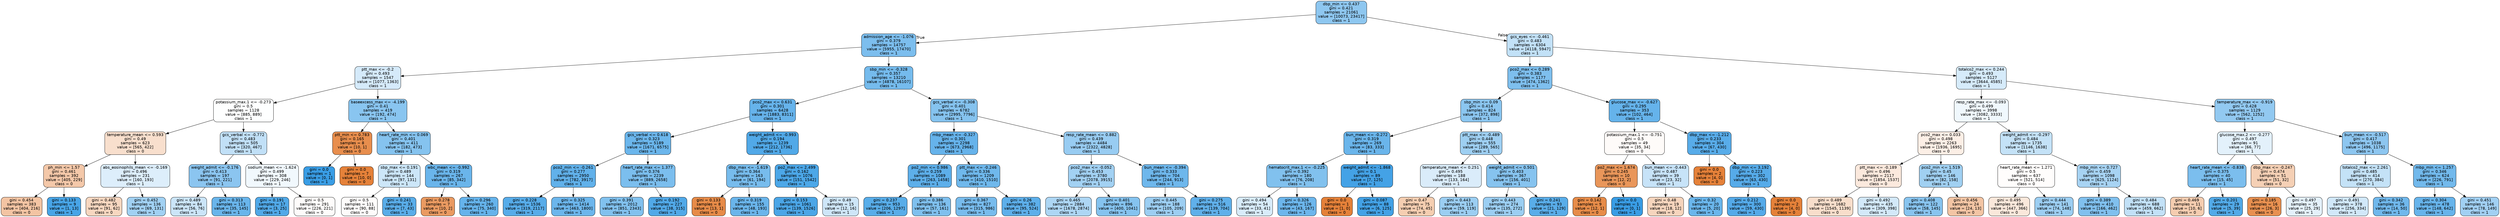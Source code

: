 digraph Tree {
node [shape=box, style="filled, rounded", color="black", fontname="helvetica"] ;
edge [fontname="helvetica"] ;
0 [label="dbp_min <= 0.437\ngini = 0.421\nsamples = 21061\nvalue = [10073, 23417]\nclass = 1", fillcolor="#8ec7f0"] ;
1 [label="admission_age <= -1.076\ngini = 0.379\nsamples = 14757\nvalue = [5955, 17470]\nclass = 1", fillcolor="#7cbeee"] ;
0 -> 1 [labeldistance=2.5, labelangle=45, headlabel="True"] ;
2 [label="ptt_max <= -0.2\ngini = 0.493\nsamples = 1547\nvalue = [1077, 1363]\nclass = 1", fillcolor="#d5eafa"] ;
1 -> 2 ;
3 [label="potassium_max.1 <= -0.273\ngini = 0.5\nsamples = 1128\nvalue = [885, 889]\nclass = 1", fillcolor="#feffff"] ;
2 -> 3 ;
4 [label="temperature_mean <= 0.593\ngini = 0.49\nsamples = 623\nvalue = [565, 422]\nclass = 0", fillcolor="#f8dfcd"] ;
3 -> 4 ;
5 [label="ph_min <= 1.57\ngini = 0.461\nsamples = 392\nvalue = [405, 229]\nclass = 0", fillcolor="#f4c8a9"] ;
4 -> 5 ;
6 [label="gini = 0.454\nsamples = 383\nvalue = [404, 216]\nclass = 0", fillcolor="#f3c4a3"] ;
5 -> 6 ;
7 [label="gini = 0.133\nsamples = 9\nvalue = [1, 13]\nclass = 1", fillcolor="#48a5e7"] ;
5 -> 7 ;
8 [label="abs_eosinophils_mean <= -0.169\ngini = 0.496\nsamples = 231\nvalue = [160, 193]\nclass = 1", fillcolor="#ddeefb"] ;
4 -> 8 ;
9 [label="gini = 0.482\nsamples = 95\nvalue = [91, 62]\nclass = 0", fillcolor="#f7d7c0"] ;
8 -> 9 ;
10 [label="gini = 0.452\nsamples = 136\nvalue = [69, 131]\nclass = 1", fillcolor="#a1d1f3"] ;
8 -> 10 ;
11 [label="gcs_verbal <= -0.772\ngini = 0.483\nsamples = 505\nvalue = [320, 467]\nclass = 1", fillcolor="#c1e0f7"] ;
3 -> 11 ;
12 [label="weight_admit <= -0.176\ngini = 0.413\nsamples = 197\nvalue = [91, 221]\nclass = 1", fillcolor="#8bc5f0"] ;
11 -> 12 ;
13 [label="gini = 0.489\nsamples = 84\nvalue = [56, 76]\nclass = 1", fillcolor="#cbe5f8"] ;
12 -> 13 ;
14 [label="gini = 0.313\nsamples = 113\nvalue = [35, 145]\nclass = 1", fillcolor="#69b5eb"] ;
12 -> 14 ;
15 [label="sodium_mean <= -1.624\ngini = 0.499\nsamples = 308\nvalue = [229, 246]\nclass = 1", fillcolor="#f1f8fd"] ;
11 -> 15 ;
16 [label="gini = 0.191\nsamples = 17\nvalue = [3, 25]\nclass = 1", fillcolor="#51a9e8"] ;
15 -> 16 ;
17 [label="gini = 0.5\nsamples = 291\nvalue = [226, 221]\nclass = 0", fillcolor="#fefcfb"] ;
15 -> 17 ;
18 [label="baseexcess_max <= -4.199\ngini = 0.41\nsamples = 419\nvalue = [192, 474]\nclass = 1", fillcolor="#89c5f0"] ;
2 -> 18 ;
19 [label="ptt_min <= 0.783\ngini = 0.165\nsamples = 8\nvalue = [10, 1]\nclass = 0", fillcolor="#e88e4d"] ;
18 -> 19 ;
20 [label="gini = 0.0\nsamples = 1\nvalue = [0, 1]\nclass = 1", fillcolor="#399de5"] ;
19 -> 20 ;
21 [label="gini = 0.0\nsamples = 7\nvalue = [10, 0]\nclass = 0", fillcolor="#e58139"] ;
19 -> 21 ;
22 [label="heart_rate_min <= 0.069\ngini = 0.401\nsamples = 411\nvalue = [182, 473]\nclass = 1", fillcolor="#85c3ef"] ;
18 -> 22 ;
23 [label="sbp_max <= 0.191\ngini = 0.489\nsamples = 144\nvalue = [97, 131]\nclass = 1", fillcolor="#cce6f8"] ;
22 -> 23 ;
24 [label="gini = 0.5\nsamples = 111\nvalue = [90, 88]\nclass = 0", fillcolor="#fefcfb"] ;
23 -> 24 ;
25 [label="gini = 0.241\nsamples = 33\nvalue = [7, 43]\nclass = 1", fillcolor="#59ade9"] ;
23 -> 25 ;
26 [label="wbc_mean <= -0.992\ngini = 0.319\nsamples = 267\nvalue = [85, 342]\nclass = 1", fillcolor="#6ab5eb"] ;
22 -> 26 ;
27 [label="gini = 0.278\nsamples = 7\nvalue = [10, 2]\nclass = 0", fillcolor="#ea9a61"] ;
26 -> 27 ;
28 [label="gini = 0.296\nsamples = 260\nvalue = [75, 340]\nclass = 1", fillcolor="#65b3eb"] ;
26 -> 28 ;
29 [label="sbp_min <= -0.328\ngini = 0.357\nsamples = 13210\nvalue = [4878, 16107]\nclass = 1", fillcolor="#75bbed"] ;
1 -> 29 ;
30 [label="pco2_max <= 0.631\ngini = 0.301\nsamples = 6428\nvalue = [1883, 8311]\nclass = 1", fillcolor="#66b3eb"] ;
29 -> 30 ;
31 [label="gcs_verbal <= 0.618\ngini = 0.323\nsamples = 5189\nvalue = [1671, 6575]\nclass = 1", fillcolor="#6bb6ec"] ;
30 -> 31 ;
32 [label="pco2_min <= -0.261\ngini = 0.277\nsamples = 2950\nvalue = [782, 3917]\nclass = 1", fillcolor="#61b1ea"] ;
31 -> 32 ;
33 [label="gini = 0.228\nsamples = 1536\nvalue = [319, 2117]\nclass = 1", fillcolor="#57ace9"] ;
32 -> 33 ;
34 [label="gini = 0.325\nsamples = 1414\nvalue = [463, 1800]\nclass = 1", fillcolor="#6cb6ec"] ;
32 -> 34 ;
35 [label="heart_rate_max <= 1.377\ngini = 0.376\nsamples = 2239\nvalue = [889, 2658]\nclass = 1", fillcolor="#7bbeee"] ;
31 -> 35 ;
36 [label="gini = 0.391\nsamples = 2012\nvalue = [851, 2343]\nclass = 1", fillcolor="#81c1ee"] ;
35 -> 36 ;
37 [label="gini = 0.192\nsamples = 227\nvalue = [38, 315]\nclass = 1", fillcolor="#51a9e8"] ;
35 -> 37 ;
38 [label="weight_admit <= -0.993\ngini = 0.194\nsamples = 1239\nvalue = [212, 1736]\nclass = 1", fillcolor="#51a9e8"] ;
30 -> 38 ;
39 [label="dbp_max <= -1.619\ngini = 0.364\nsamples = 163\nvalue = [61, 194]\nclass = 1", fillcolor="#77bced"] ;
38 -> 39 ;
40 [label="gini = 0.133\nsamples = 8\nvalue = [13, 1]\nclass = 0", fillcolor="#e78b48"] ;
39 -> 40 ;
41 [label="gini = 0.319\nsamples = 155\nvalue = [48, 193]\nclass = 1", fillcolor="#6ab5eb"] ;
39 -> 41 ;
42 [label="po2_max <= 2.499\ngini = 0.162\nsamples = 1076\nvalue = [151, 1542]\nclass = 1", fillcolor="#4ca7e8"] ;
38 -> 42 ;
43 [label="gini = 0.153\nsamples = 1061\nvalue = [139, 1526]\nclass = 1", fillcolor="#4ba6e7"] ;
42 -> 43 ;
44 [label="gini = 0.49\nsamples = 15\nvalue = [12, 16]\nclass = 1", fillcolor="#cee6f8"] ;
42 -> 44 ;
45 [label="gcs_verbal <= -0.308\ngini = 0.401\nsamples = 6782\nvalue = [2995, 7796]\nclass = 1", fillcolor="#85c3ef"] ;
29 -> 45 ;
46 [label="mbp_mean <= -0.327\ngini = 0.301\nsamples = 2298\nvalue = [673, 2968]\nclass = 1", fillcolor="#66b3eb"] ;
45 -> 46 ;
47 [label="po2_min <= 0.986\ngini = 0.259\nsamples = 1089\nvalue = [263, 1458]\nclass = 1", fillcolor="#5dafea"] ;
46 -> 47 ;
48 [label="gini = 0.237\nsamples = 953\nvalue = [206, 1297]\nclass = 1", fillcolor="#58ade9"] ;
47 -> 48 ;
49 [label="gini = 0.386\nsamples = 136\nvalue = [57, 161]\nclass = 1", fillcolor="#7fc0ee"] ;
47 -> 49 ;
50 [label="ptt_max <= -0.246\ngini = 0.336\nsamples = 1209\nvalue = [410, 1510]\nclass = 1", fillcolor="#6fb8ec"] ;
46 -> 50 ;
51 [label="gini = 0.367\nsamples = 827\nvalue = [315, 986]\nclass = 1", fillcolor="#78bced"] ;
50 -> 51 ;
52 [label="gini = 0.26\nsamples = 382\nvalue = [95, 524]\nclass = 1", fillcolor="#5dafea"] ;
50 -> 52 ;
53 [label="resp_rate_mean <= 0.882\ngini = 0.439\nsamples = 4484\nvalue = [2322, 4828]\nclass = 1", fillcolor="#98ccf2"] ;
45 -> 53 ;
54 [label="pco2_max <= -0.052\ngini = 0.453\nsamples = 3780\nvalue = [2078, 3915]\nclass = 1", fillcolor="#a2d1f3"] ;
53 -> 54 ;
55 [label="gini = 0.465\nsamples = 2884\nvalue = [1678, 2874]\nclass = 1", fillcolor="#add6f4"] ;
54 -> 55 ;
56 [label="gini = 0.401\nsamples = 896\nvalue = [400, 1041]\nclass = 1", fillcolor="#85c3ef"] ;
54 -> 56 ;
57 [label="bun_mean <= -0.394\ngini = 0.333\nsamples = 704\nvalue = [244, 913]\nclass = 1", fillcolor="#6eb7ec"] ;
53 -> 57 ;
58 [label="gini = 0.445\nsamples = 188\nvalue = [105, 209]\nclass = 1", fillcolor="#9ccef2"] ;
57 -> 58 ;
59 [label="gini = 0.275\nsamples = 516\nvalue = [139, 704]\nclass = 1", fillcolor="#60b0ea"] ;
57 -> 59 ;
60 [label="gcs_eyes <= -0.461\ngini = 0.483\nsamples = 6304\nvalue = [4118, 5947]\nclass = 1", fillcolor="#c2e1f7"] ;
0 -> 60 [labeldistance=2.5, labelangle=-45, headlabel="False"] ;
61 [label="pco2_max <= 0.289\ngini = 0.383\nsamples = 1177\nvalue = [474, 1362]\nclass = 1", fillcolor="#7ebfee"] ;
60 -> 61 ;
62 [label="sbp_min <= 0.09\ngini = 0.414\nsamples = 824\nvalue = [372, 898]\nclass = 1", fillcolor="#8bc6f0"] ;
61 -> 62 ;
63 [label="bun_mean <= -0.272\ngini = 0.319\nsamples = 269\nvalue = [83, 333]\nclass = 1", fillcolor="#6ab5eb"] ;
62 -> 63 ;
64 [label="hematocrit_max.1 <= -0.225\ngini = 0.392\nsamples = 180\nvalue = [76, 208]\nclass = 1", fillcolor="#81c1ee"] ;
63 -> 64 ;
65 [label="gini = 0.494\nsamples = 54\nvalue = [33, 41]\nclass = 1", fillcolor="#d8ecfa"] ;
64 -> 65 ;
66 [label="gini = 0.326\nsamples = 126\nvalue = [43, 167]\nclass = 1", fillcolor="#6cb6ec"] ;
64 -> 66 ;
67 [label="weight_admit <= -1.868\ngini = 0.1\nsamples = 89\nvalue = [7, 125]\nclass = 1", fillcolor="#44a2e6"] ;
63 -> 67 ;
68 [label="gini = 0.0\nsamples = 1\nvalue = [1, 0]\nclass = 0", fillcolor="#e58139"] ;
67 -> 68 ;
69 [label="gini = 0.087\nsamples = 88\nvalue = [6, 125]\nclass = 1", fillcolor="#43a2e6"] ;
67 -> 69 ;
70 [label="ptt_max <= -0.489\ngini = 0.448\nsamples = 555\nvalue = [289, 565]\nclass = 1", fillcolor="#9ecff2"] ;
62 -> 70 ;
71 [label="temperature_mean <= 0.251\ngini = 0.495\nsamples = 188\nvalue = [133, 164]\nclass = 1", fillcolor="#daecfa"] ;
70 -> 71 ;
72 [label="gini = 0.47\nsamples = 75\nvalue = [74, 45]\nclass = 0", fillcolor="#f5ceb1"] ;
71 -> 72 ;
73 [label="gini = 0.443\nsamples = 113\nvalue = [59, 119]\nclass = 1", fillcolor="#9bcef2"] ;
71 -> 73 ;
74 [label="weight_admit <= 0.501\ngini = 0.403\nsamples = 367\nvalue = [156, 401]\nclass = 1", fillcolor="#86c3ef"] ;
70 -> 74 ;
75 [label="gini = 0.443\nsamples = 274\nvalue = [135, 272]\nclass = 1", fillcolor="#9bcef2"] ;
74 -> 75 ;
76 [label="gini = 0.241\nsamples = 93\nvalue = [21, 129]\nclass = 1", fillcolor="#59ade9"] ;
74 -> 76 ;
77 [label="glucose_max <= -0.627\ngini = 0.295\nsamples = 353\nvalue = [102, 464]\nclass = 1", fillcolor="#65b3eb"] ;
61 -> 77 ;
78 [label="potassium_max.1 <= -0.751\ngini = 0.5\nsamples = 49\nvalue = [35, 34]\nclass = 0", fillcolor="#fefbf9"] ;
77 -> 78 ;
79 [label="po2_max <= 1.674\ngini = 0.245\nsamples = 10\nvalue = [12, 2]\nclass = 0", fillcolor="#e9965a"] ;
78 -> 79 ;
80 [label="gini = 0.142\nsamples = 9\nvalue = [12, 1]\nclass = 0", fillcolor="#e78c49"] ;
79 -> 80 ;
81 [label="gini = 0.0\nsamples = 1\nvalue = [0, 1]\nclass = 1", fillcolor="#399de5"] ;
79 -> 81 ;
82 [label="bun_mean <= -0.443\ngini = 0.487\nsamples = 39\nvalue = [23, 32]\nclass = 1", fillcolor="#c7e3f8"] ;
78 -> 82 ;
83 [label="gini = 0.48\nsamples = 19\nvalue = [18, 12]\nclass = 0", fillcolor="#f6d5bd"] ;
82 -> 83 ;
84 [label="gini = 0.32\nsamples = 20\nvalue = [5, 20]\nclass = 1", fillcolor="#6ab6ec"] ;
82 -> 84 ;
85 [label="dbp_max <= -1.212\ngini = 0.233\nsamples = 304\nvalue = [67, 430]\nclass = 1", fillcolor="#58ace9"] ;
77 -> 85 ;
86 [label="gini = 0.0\nsamples = 2\nvalue = [4, 0]\nclass = 0", fillcolor="#e58139"] ;
85 -> 86 ;
87 [label="dbp_min <= 3.192\ngini = 0.223\nsamples = 302\nvalue = [63, 430]\nclass = 1", fillcolor="#56abe9"] ;
85 -> 87 ;
88 [label="gini = 0.212\nsamples = 300\nvalue = [59, 430]\nclass = 1", fillcolor="#54aae9"] ;
87 -> 88 ;
89 [label="gini = 0.0\nsamples = 2\nvalue = [4, 0]\nclass = 0", fillcolor="#e58139"] ;
87 -> 89 ;
90 [label="totalco2_max <= 0.244\ngini = 0.493\nsamples = 5127\nvalue = [3644, 4585]\nclass = 1", fillcolor="#d6ebfa"] ;
60 -> 90 ;
91 [label="resp_rate_max <= -0.093\ngini = 0.499\nsamples = 3998\nvalue = [3082, 3333]\nclass = 1", fillcolor="#f0f8fd"] ;
90 -> 91 ;
92 [label="pco2_max <= 0.033\ngini = 0.498\nsamples = 2263\nvalue = [1936, 1695]\nclass = 0", fillcolor="#fcefe6"] ;
91 -> 92 ;
93 [label="ptt_max <= -0.189\ngini = 0.496\nsamples = 2117\nvalue = [1854, 1537]\nclass = 0", fillcolor="#fbe9dd"] ;
92 -> 93 ;
94 [label="gini = 0.489\nsamples = 1682\nvalue = [1545, 1139]\nclass = 0", fillcolor="#f8decb"] ;
93 -> 94 ;
95 [label="gini = 0.492\nsamples = 435\nvalue = [309, 398]\nclass = 1", fillcolor="#d3e9f9"] ;
93 -> 95 ;
96 [label="pco2_min <= 1.519\ngini = 0.45\nsamples = 146\nvalue = [82, 158]\nclass = 1", fillcolor="#a0d0f2"] ;
92 -> 96 ;
97 [label="gini = 0.408\nsamples = 122\nvalue = [58, 145]\nclass = 1", fillcolor="#88c4ef"] ;
96 -> 97 ;
98 [label="gini = 0.456\nsamples = 24\nvalue = [24, 13]\nclass = 0", fillcolor="#f3c5a4"] ;
96 -> 98 ;
99 [label="weight_admit <= -0.297\ngini = 0.484\nsamples = 1735\nvalue = [1146, 1638]\nclass = 1", fillcolor="#c4e2f7"] ;
91 -> 99 ;
100 [label="heart_rate_mean <= 1.271\ngini = 0.5\nsamples = 637\nvalue = [521, 514]\nclass = 0", fillcolor="#fffdfc"] ;
99 -> 100 ;
101 [label="gini = 0.495\nsamples = 496\nvalue = [447, 366]\nclass = 0", fillcolor="#fae8db"] ;
100 -> 101 ;
102 [label="gini = 0.444\nsamples = 141\nvalue = [74, 148]\nclass = 1", fillcolor="#9ccef2"] ;
100 -> 102 ;
103 [label="mbp_min <= 0.727\ngini = 0.459\nsamples = 1098\nvalue = [625, 1124]\nclass = 1", fillcolor="#a7d3f3"] ;
99 -> 103 ;
104 [label="gini = 0.389\nsamples = 410\nvalue = [166, 462]\nclass = 1", fillcolor="#80c0ee"] ;
103 -> 104 ;
105 [label="gini = 0.484\nsamples = 688\nvalue = [459, 662]\nclass = 1", fillcolor="#c2e1f7"] ;
103 -> 105 ;
106 [label="temperature_max <= -0.919\ngini = 0.428\nsamples = 1129\nvalue = [562, 1252]\nclass = 1", fillcolor="#92c9f1"] ;
90 -> 106 ;
107 [label="glucose_max.2 <= -0.277\ngini = 0.497\nsamples = 91\nvalue = [66, 77]\nclass = 1", fillcolor="#e3f1fb"] ;
106 -> 107 ;
108 [label="heart_rate_mean <= -0.838\ngini = 0.375\nsamples = 40\nvalue = [15, 45]\nclass = 1", fillcolor="#7bbeee"] ;
107 -> 108 ;
109 [label="gini = 0.469\nsamples = 11\nvalue = [10, 6]\nclass = 0", fillcolor="#f5cdb0"] ;
108 -> 109 ;
110 [label="gini = 0.201\nsamples = 29\nvalue = [5, 39]\nclass = 1", fillcolor="#52aae8"] ;
108 -> 110 ;
111 [label="dbp_max <= -0.247\ngini = 0.474\nsamples = 51\nvalue = [51, 32]\nclass = 0", fillcolor="#f5d0b5"] ;
107 -> 111 ;
112 [label="gini = 0.185\nsamples = 16\nvalue = [26, 3]\nclass = 0", fillcolor="#e89050"] ;
111 -> 112 ;
113 [label="gini = 0.497\nsamples = 35\nvalue = [25, 29]\nclass = 1", fillcolor="#e4f1fb"] ;
111 -> 113 ;
114 [label="bun_mean <= -0.517\ngini = 0.417\nsamples = 1038\nvalue = [496, 1175]\nclass = 1", fillcolor="#8dc6f0"] ;
106 -> 114 ;
115 [label="totalco2_max <= 2.261\ngini = 0.485\nsamples = 414\nvalue = [270, 384]\nclass = 1", fillcolor="#c4e2f7"] ;
114 -> 115 ;
116 [label="gini = 0.491\nsamples = 378\nvalue = [256, 334]\nclass = 1", fillcolor="#d1e8f9"] ;
115 -> 116 ;
117 [label="gini = 0.342\nsamples = 36\nvalue = [14, 50]\nclass = 1", fillcolor="#70b8ec"] ;
115 -> 117 ;
118 [label="mbp_min <= 1.257\ngini = 0.346\nsamples = 624\nvalue = [226, 791]\nclass = 1", fillcolor="#72b9ec"] ;
114 -> 118 ;
119 [label="gini = 0.304\nsamples = 478\nvalue = [148, 642]\nclass = 1", fillcolor="#67b4eb"] ;
118 -> 119 ;
120 [label="gini = 0.451\nsamples = 146\nvalue = [78, 149]\nclass = 1", fillcolor="#a1d0f3"] ;
118 -> 120 ;
}
